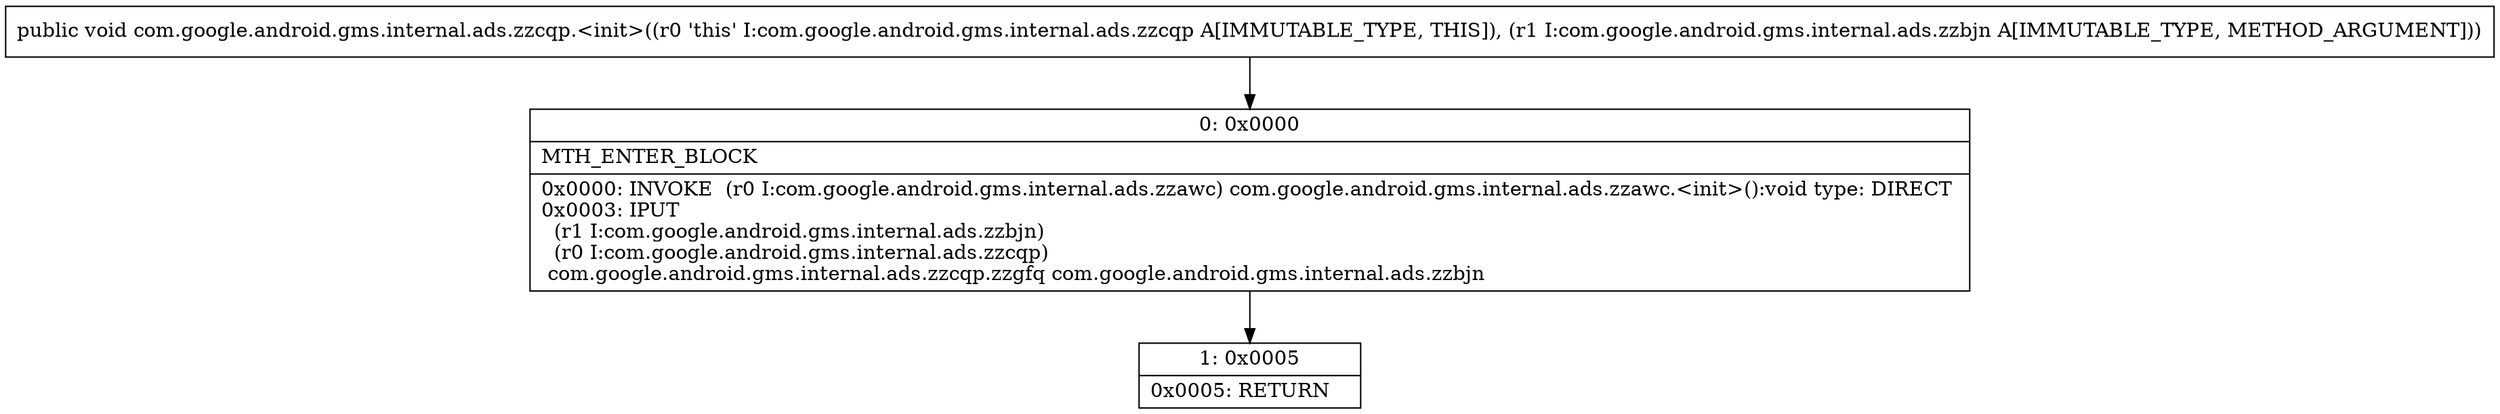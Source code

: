 digraph "CFG forcom.google.android.gms.internal.ads.zzcqp.\<init\>(Lcom\/google\/android\/gms\/internal\/ads\/zzbjn;)V" {
Node_0 [shape=record,label="{0\:\ 0x0000|MTH_ENTER_BLOCK\l|0x0000: INVOKE  (r0 I:com.google.android.gms.internal.ads.zzawc) com.google.android.gms.internal.ads.zzawc.\<init\>():void type: DIRECT \l0x0003: IPUT  \l  (r1 I:com.google.android.gms.internal.ads.zzbjn)\l  (r0 I:com.google.android.gms.internal.ads.zzcqp)\l com.google.android.gms.internal.ads.zzcqp.zzgfq com.google.android.gms.internal.ads.zzbjn \l}"];
Node_1 [shape=record,label="{1\:\ 0x0005|0x0005: RETURN   \l}"];
MethodNode[shape=record,label="{public void com.google.android.gms.internal.ads.zzcqp.\<init\>((r0 'this' I:com.google.android.gms.internal.ads.zzcqp A[IMMUTABLE_TYPE, THIS]), (r1 I:com.google.android.gms.internal.ads.zzbjn A[IMMUTABLE_TYPE, METHOD_ARGUMENT])) }"];
MethodNode -> Node_0;
Node_0 -> Node_1;
}

